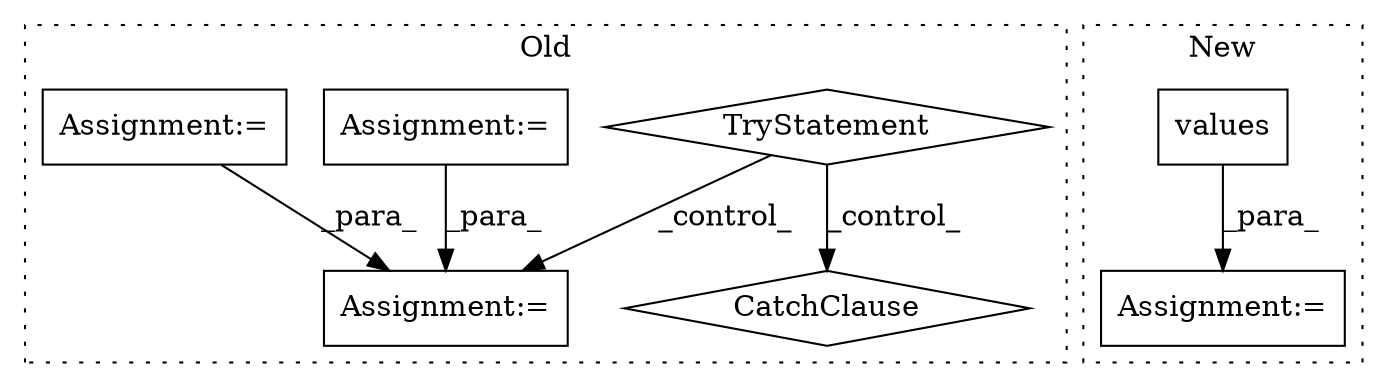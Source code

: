 digraph G {
subgraph cluster0 {
1 [label="TryStatement" a="54" s="4001" l="4" shape="diamond"];
4 [label="CatchClause" a="12" s="4077,4117" l="17,2" shape="diamond"];
5 [label="Assignment:=" a="7" s="4026" l="1" shape="box"];
6 [label="Assignment:=" a="7" s="1131" l="8" shape="box"];
7 [label="Assignment:=" a="7" s="3638" l="1" shape="box"];
label = "Old";
style="dotted";
}
subgraph cluster1 {
2 [label="values" a="32" s="3825" l="8" shape="box"];
3 [label="Assignment:=" a="7" s="3664" l="1" shape="box"];
label = "New";
style="dotted";
}
1 -> 4 [label="_control_"];
1 -> 5 [label="_control_"];
2 -> 3 [label="_para_"];
6 -> 5 [label="_para_"];
7 -> 5 [label="_para_"];
}